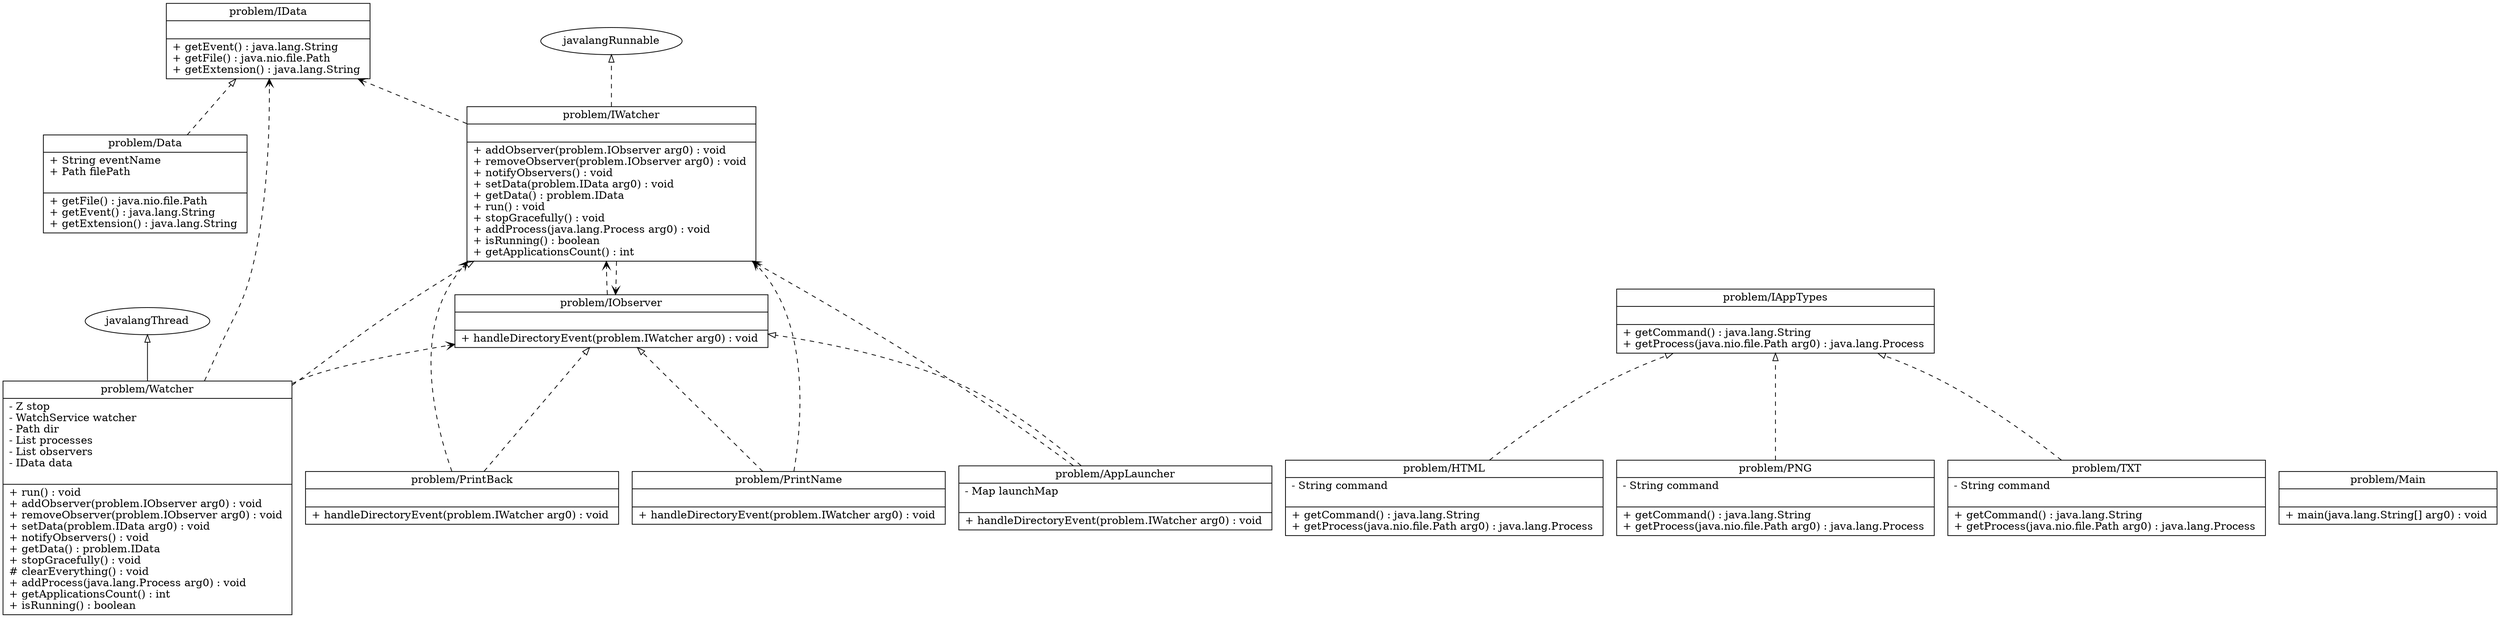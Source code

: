 digraph G {  rankdir=BT; 
 	problemAppLauncher [ 
		shape = "record",
		label = 
			"{ problem/AppLauncher
			|
			- Map launchMap \l
			\l| 
 			+ handleDirectoryEvent(problem.IWatcher arg0) : void \l
			}" 
	]; 
	problemData [ 
		shape = "record",
		label = 
			"{ problem/Data
			|
			+ String eventName \l
			+ Path filePath \l
			\l| 
 			+ getFile() : java.nio.file.Path \l
			+ getEvent() : java.lang.String \l
			+ getExtension() : java.lang.String \l
			}" 
	]; 
	problemHTML [ 
		shape = "record",
		label = 
			"{ problem/HTML
			|
			- String command \l
			\l| 
 			+ getCommand() : java.lang.String \l
			+ getProcess(java.nio.file.Path arg0) : java.lang.Process \l
			}" 
	]; 
	problemIAppTypes [ 
		shape = "record",
		label = 
			"{ problem/IAppTypes
			|
			\l| 
 			+ getCommand() : java.lang.String \l
			+ getProcess(java.nio.file.Path arg0) : java.lang.Process \l
			}" 
	]; 
	problemIData [ 
		shape = "record",
		label = 
			"{ problem/IData
			|
			\l| 
 			+ getEvent() : java.lang.String \l
			+ getFile() : java.nio.file.Path \l
			+ getExtension() : java.lang.String \l
			}" 
	]; 
	problemIObserver [ 
		shape = "record",
		label = 
			"{ problem/IObserver
			|
			\l| 
 			+ handleDirectoryEvent(problem.IWatcher arg0) : void \l
			}" 
	]; 
	problemIWatcher [ 
		shape = "record",
		label = 
			"{ problem/IWatcher
			|
			\l| 
 			+ addObserver(problem.IObserver arg0) : void \l
			+ removeObserver(problem.IObserver arg0) : void \l
			+ notifyObservers() : void \l
			+ setData(problem.IData arg0) : void \l
			+ getData() : problem.IData \l
			+ run() : void \l
			+ stopGracefully() : void \l
			+ addProcess(java.lang.Process arg0) : void \l
			+ isRunning() : boolean \l
			+ getApplicationsCount() : int \l
			}" 
	]; 
	problemMain [ 
		shape = "record",
		label = 
			"{ problem/Main
			|
			\l| 
 			+ main(java.lang.String[] arg0) : void \l
			}" 
	]; 
	problemPNG [ 
		shape = "record",
		label = 
			"{ problem/PNG
			|
			- String command \l
			\l| 
 			+ getCommand() : java.lang.String \l
			+ getProcess(java.nio.file.Path arg0) : java.lang.Process \l
			}" 
	]; 
	problemPrintBack [ 
		shape = "record",
		label = 
			"{ problem/PrintBack
			|
			\l| 
 			+ handleDirectoryEvent(problem.IWatcher arg0) : void \l
			}" 
	]; 
	problemPrintName [ 
		shape = "record",
		label = 
			"{ problem/PrintName
			|
			\l| 
 			+ handleDirectoryEvent(problem.IWatcher arg0) : void \l
			}" 
	]; 
	problemTXT [ 
		shape = "record",
		label = 
			"{ problem/TXT
			|
			- String command \l
			\l| 
 			+ getCommand() : java.lang.String \l
			+ getProcess(java.nio.file.Path arg0) : java.lang.Process \l
			}" 
	]; 
	problemWatcher [ 
		shape = "record",
		label = 
			"{ problem/Watcher
			|
			- Z stop \l
			- WatchService watcher \l
			- Path dir \l
			- List processes \l
			- List observers \l
			- IData data \l
			\l| 
 			+ run() : void \l
			+ addObserver(problem.IObserver arg0) : void \l
			+ removeObserver(problem.IObserver arg0) : void \l
			+ setData(problem.IData arg0) : void \l
			+ notifyObservers() : void \l
			+ getData() : problem.IData \l
			+ stopGracefully() : void \l
			# clearEverything() : void \l
			+ addProcess(java.lang.Process arg0) : void \l
			+ getApplicationsCount() : int \l
			+ isRunning() : boolean \l
			}" 
	]; 
	problemAppLauncher -> problemIObserver
		[arrowhead="onormal", style="dashed"];
	problemAppLauncher -> problemIWatcher
		[arrowhead="vee", style="dashed"];
	problemData -> problemIData
		[arrowhead="onormal", style="dashed"];
	problemHTML -> problemIAppTypes
		[arrowhead="onormal", style="dashed"];
	problemIObserver -> problemIWatcher
		[arrowhead="vee", style="dashed"];
	problemIWatcher -> javalangRunnable
		[arrowhead="onormal", style="dashed"];
	problemIWatcher -> problemIObserver
		[arrowhead="vee", style="dashed"];
	problemIWatcher -> problemIData
		[arrowhead="vee", style="dashed"];
	problemPNG -> problemIAppTypes
		[arrowhead="onormal", style="dashed"];
	problemPrintBack -> problemIObserver
		[arrowhead="onormal", style="dashed"];
	problemPrintBack -> problemIWatcher
		[arrowhead="vee", style="dashed"];
	problemPrintName -> problemIObserver
		[arrowhead="onormal", style="dashed"];
	problemPrintName -> problemIWatcher
		[arrowhead="vee", style="dashed"];
	problemTXT -> problemIAppTypes
		[arrowhead="onormal", style="dashed"];
	problemWatcher -> problemIWatcher
		[arrowhead="onormal", style="dashed"];
	problemWatcher -> javalangThread
		[arrowhead="onormal"];
	problemWatcher -> problemIObserver
		[arrowhead="vee", style="dashed"];
	problemWatcher -> problemIData
		[arrowhead="vee", style="dashed"];

}